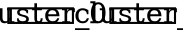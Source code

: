 digraph G {
    cluster_0 [ shape=rectangle,width=0.430555555556,height=0.0972222222222,fixedsize=true,id=108529,type="node" ];
    cluster_1 [ shape=rectangle,width=0.430555555556,height=0.0972222222222,fixedsize=true,id=108532,type="node" ];
}
